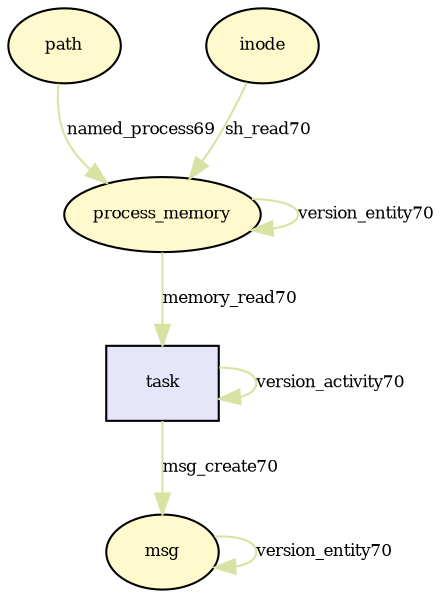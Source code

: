 digraph RGL__DirectedAdjacencyGraph {path[fontsize = 8,label = "path",shape = ellipse, fillcolor="#fffacd", style = filled]

process_memory[fontsize = 8,label = "process_memory",shape = ellipse, fillcolor="#fffacd", style = filled]

path -> process_memory[fontsize = 8,label = "named_process69", color="#d6e3a3"]

process_memory -> process_memory[fontsize = 8,label = "version_entity70", color="#d6e3a3"]

inode[fontsize = 8,label = "inode",shape = ellipse, fillcolor="#fffacd", style = filled]

inode -> process_memory[fontsize = 8,label = "sh_read70", color="#d6e3a3"]

task[fontsize = 8,label = "task",shape = rectangle, fillcolor="#e6e6fa", style = filled]

task -> task[fontsize = 8,label = "version_activity70", color="#d6e3a3"]

process_memory -> task[fontsize = 8,label = "memory_read70", color="#d6e3a3"]

msg[fontsize = 8,label = "msg",shape = ellipse, fillcolor="#fffacd", style = filled]

msg -> msg[fontsize = 8,label = "version_entity70", color="#d6e3a3"]

task -> msg[fontsize = 8,label = "msg_create70", color="#d6e3a3"]

}